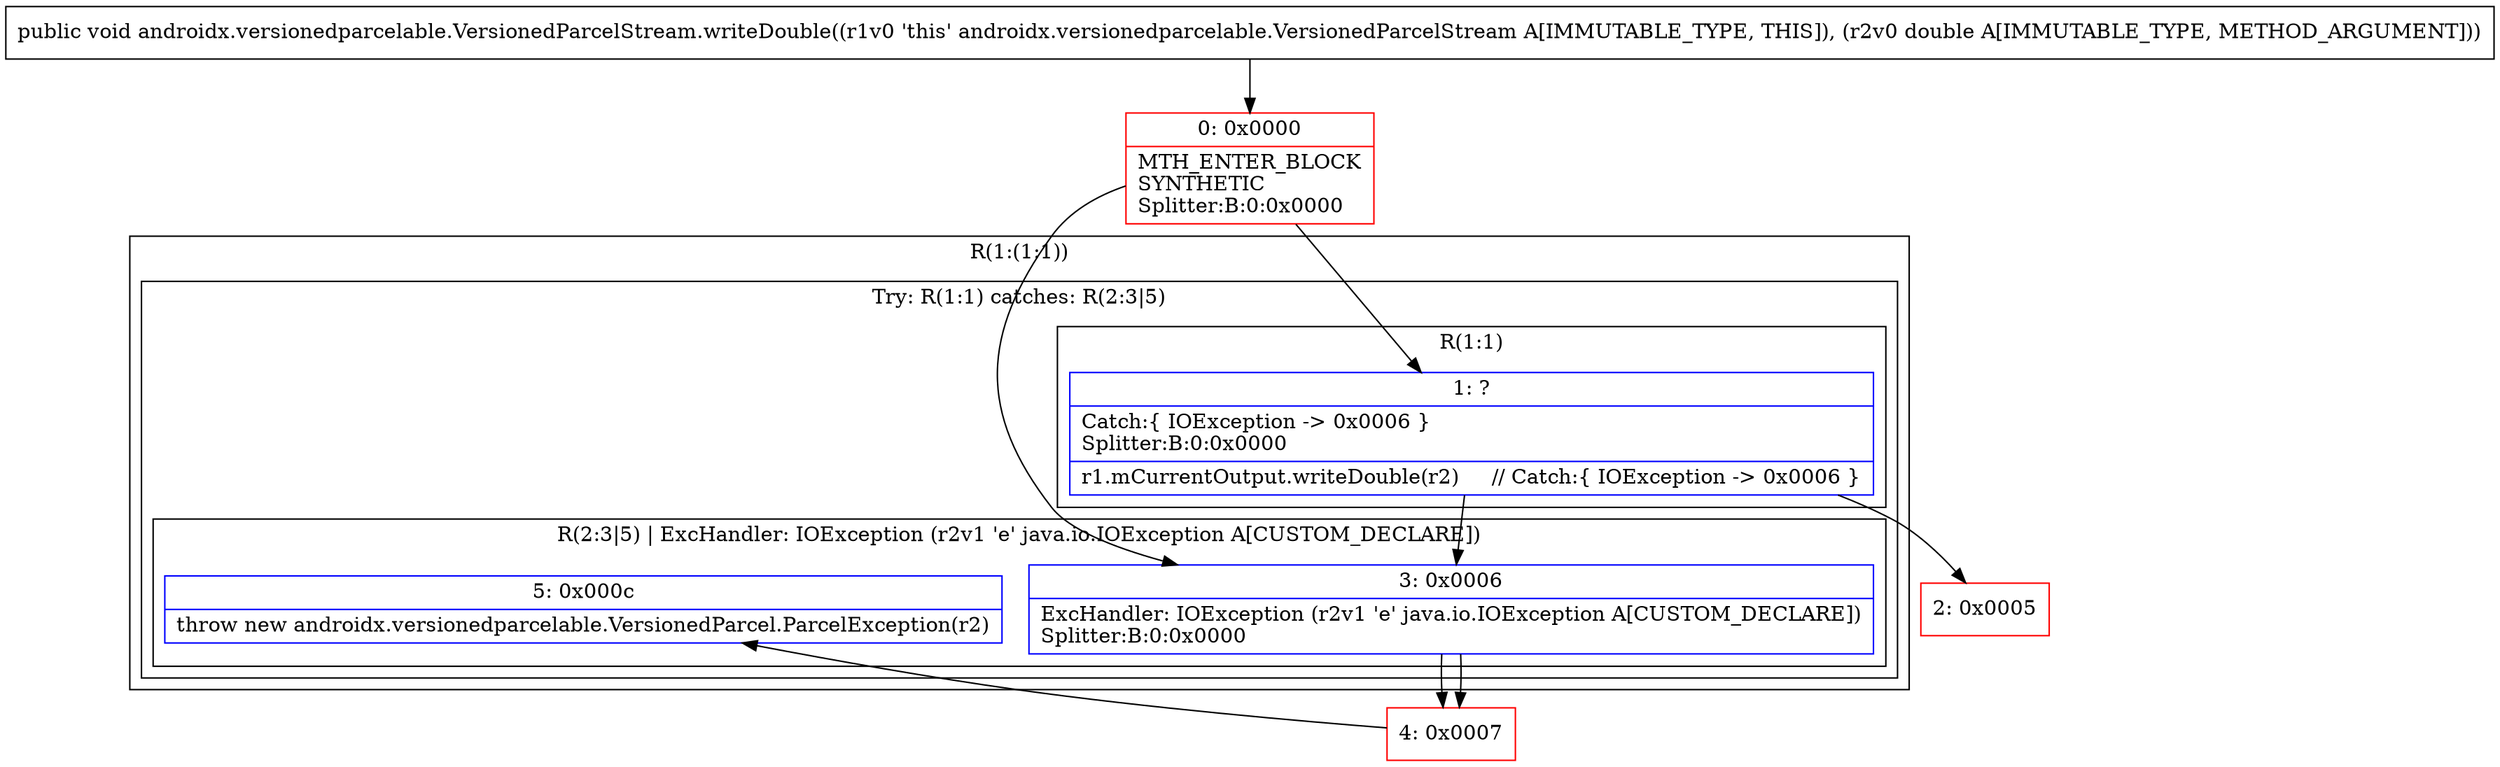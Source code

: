 digraph "CFG forandroidx.versionedparcelable.VersionedParcelStream.writeDouble(D)V" {
subgraph cluster_Region_1984621544 {
label = "R(1:(1:1))";
node [shape=record,color=blue];
subgraph cluster_TryCatchRegion_216650851 {
label = "Try: R(1:1) catches: R(2:3|5)";
node [shape=record,color=blue];
subgraph cluster_Region_1487359827 {
label = "R(1:1)";
node [shape=record,color=blue];
Node_1 [shape=record,label="{1\:\ ?|Catch:\{ IOException \-\> 0x0006 \}\lSplitter:B:0:0x0000\l|r1.mCurrentOutput.writeDouble(r2)     \/\/ Catch:\{ IOException \-\> 0x0006 \}\l}"];
}
subgraph cluster_Region_888062866 {
label = "R(2:3|5) | ExcHandler: IOException (r2v1 'e' java.io.IOException A[CUSTOM_DECLARE])\l";
node [shape=record,color=blue];
Node_3 [shape=record,label="{3\:\ 0x0006|ExcHandler: IOException (r2v1 'e' java.io.IOException A[CUSTOM_DECLARE])\lSplitter:B:0:0x0000\l}"];
Node_5 [shape=record,label="{5\:\ 0x000c|throw new androidx.versionedparcelable.VersionedParcel.ParcelException(r2)\l}"];
}
}
}
subgraph cluster_Region_888062866 {
label = "R(2:3|5) | ExcHandler: IOException (r2v1 'e' java.io.IOException A[CUSTOM_DECLARE])\l";
node [shape=record,color=blue];
Node_3 [shape=record,label="{3\:\ 0x0006|ExcHandler: IOException (r2v1 'e' java.io.IOException A[CUSTOM_DECLARE])\lSplitter:B:0:0x0000\l}"];
Node_5 [shape=record,label="{5\:\ 0x000c|throw new androidx.versionedparcelable.VersionedParcel.ParcelException(r2)\l}"];
}
Node_0 [shape=record,color=red,label="{0\:\ 0x0000|MTH_ENTER_BLOCK\lSYNTHETIC\lSplitter:B:0:0x0000\l}"];
Node_2 [shape=record,color=red,label="{2\:\ 0x0005}"];
Node_4 [shape=record,color=red,label="{4\:\ 0x0007}"];
MethodNode[shape=record,label="{public void androidx.versionedparcelable.VersionedParcelStream.writeDouble((r1v0 'this' androidx.versionedparcelable.VersionedParcelStream A[IMMUTABLE_TYPE, THIS]), (r2v0 double A[IMMUTABLE_TYPE, METHOD_ARGUMENT])) }"];
MethodNode -> Node_0;
Node_1 -> Node_2;
Node_1 -> Node_3;
Node_3 -> Node_4;
Node_3 -> Node_4;
Node_0 -> Node_1;
Node_0 -> Node_3;
Node_4 -> Node_5;
}

